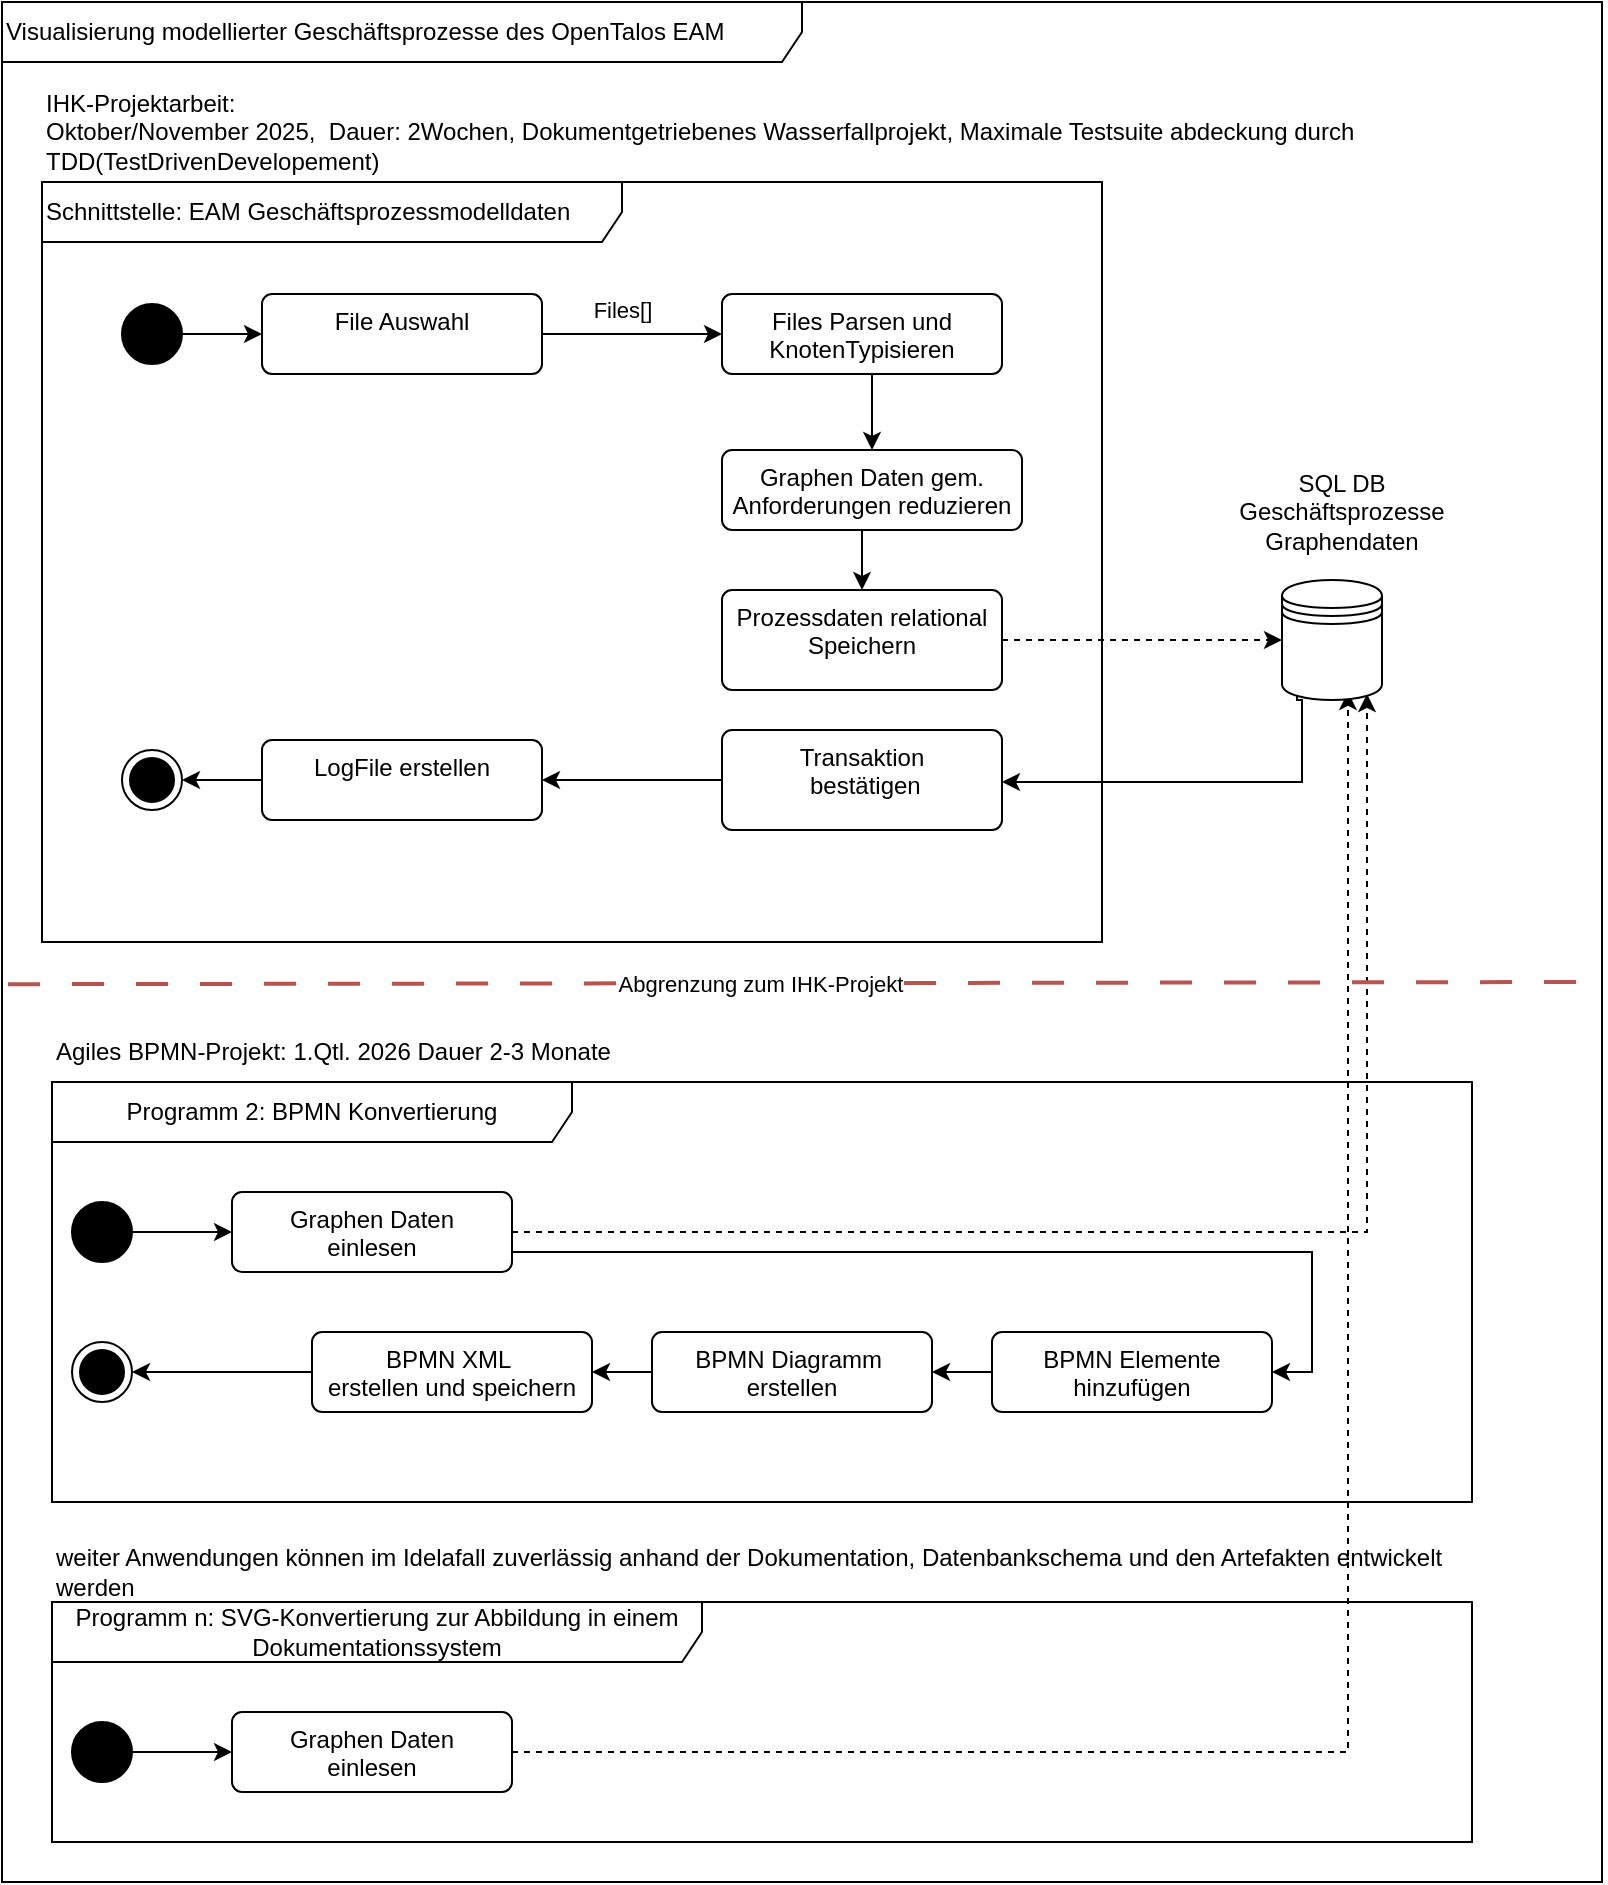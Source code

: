 <mxfile>
    <diagram name="Seite-1" id="gylbvoxMA0md3qg8GaHM">
        <mxGraphModel dx="711" dy="849" grid="1" gridSize="10" guides="1" tooltips="1" connect="1" arrows="1" fold="1" page="1" pageScale="1" pageWidth="827" pageHeight="1169" math="0" shadow="0">
            <root>
                <mxCell id="0"/>
                <mxCell id="1" parent="0"/>
                <mxCell id="5Ts_VFppCyEGoZbiud__-1" value="Visualisierung modellierter Geschäftsprozesse des OpenTalos EAM" style="shape=umlFrame;whiteSpace=wrap;html=1;pointerEvents=0;recursiveResize=0;container=1;collapsible=0;width=400;height=30;align=left;" parent="1" vertex="1">
                    <mxGeometry x="10" y="20" width="800" height="940" as="geometry"/>
                </mxCell>
                <mxCell id="5Ts_VFppCyEGoZbiud__-3" value="Programm 2: BPMN Konvertierung" style="shape=umlFrame;whiteSpace=wrap;html=1;pointerEvents=0;recursiveResize=0;container=1;collapsible=0;width=260;height=30;" parent="5Ts_VFppCyEGoZbiud__-1" vertex="1">
                    <mxGeometry x="25" y="540" width="710" height="210" as="geometry"/>
                </mxCell>
                <mxCell id="wEUyzExfNlaNoi49jksf-5" style="edgeStyle=orthogonalEdgeStyle;rounded=0;orthogonalLoop=1;jettySize=auto;html=1;exitX=1;exitY=0.75;exitDx=0;exitDy=0;entryX=1;entryY=0.5;entryDx=0;entryDy=0;" parent="5Ts_VFppCyEGoZbiud__-3" source="5Ts_VFppCyEGoZbiud__-47" target="5Ts_VFppCyEGoZbiud__-50" edge="1">
                    <mxGeometry relative="1" as="geometry"/>
                </mxCell>
                <mxCell id="5Ts_VFppCyEGoZbiud__-47" value="Graphen Daten&lt;div&gt;einlesen&lt;/div&gt;" style="html=1;align=center;verticalAlign=top;rounded=1;absoluteArcSize=1;arcSize=10;dashed=0;whiteSpace=wrap;" parent="5Ts_VFppCyEGoZbiud__-3" vertex="1">
                    <mxGeometry x="90" y="55" width="140" height="40" as="geometry"/>
                </mxCell>
                <mxCell id="5Ts_VFppCyEGoZbiud__-70" style="edgeStyle=orthogonalEdgeStyle;rounded=0;orthogonalLoop=1;jettySize=auto;html=1;exitX=0;exitY=0.5;exitDx=0;exitDy=0;entryX=1;entryY=0.5;entryDx=0;entryDy=0;" parent="5Ts_VFppCyEGoZbiud__-3" source="5Ts_VFppCyEGoZbiud__-50" target="5Ts_VFppCyEGoZbiud__-55" edge="1">
                    <mxGeometry relative="1" as="geometry"/>
                </mxCell>
                <mxCell id="5Ts_VFppCyEGoZbiud__-50" value="BPMN Elemente&lt;div&gt;hinzufügen&lt;/div&gt;" style="html=1;align=center;verticalAlign=top;rounded=1;absoluteArcSize=1;arcSize=10;dashed=0;whiteSpace=wrap;" parent="5Ts_VFppCyEGoZbiud__-3" vertex="1">
                    <mxGeometry x="470" y="125" width="140" height="40" as="geometry"/>
                </mxCell>
                <mxCell id="5Ts_VFppCyEGoZbiud__-57" style="edgeStyle=orthogonalEdgeStyle;rounded=0;orthogonalLoop=1;jettySize=auto;html=1;exitX=0;exitY=0.5;exitDx=0;exitDy=0;entryX=1;entryY=0.5;entryDx=0;entryDy=0;" parent="5Ts_VFppCyEGoZbiud__-3" source="5Ts_VFppCyEGoZbiud__-51" target="5Ts_VFppCyEGoZbiud__-56" edge="1">
                    <mxGeometry relative="1" as="geometry"/>
                </mxCell>
                <mxCell id="5Ts_VFppCyEGoZbiud__-51" value="BPMN XML&amp;nbsp;&lt;div&gt;erstellen und speichern&lt;/div&gt;" style="html=1;align=center;verticalAlign=top;rounded=1;absoluteArcSize=1;arcSize=10;dashed=0;whiteSpace=wrap;" parent="5Ts_VFppCyEGoZbiud__-3" vertex="1">
                    <mxGeometry x="130" y="125" width="140" height="40" as="geometry"/>
                </mxCell>
                <mxCell id="5Ts_VFppCyEGoZbiud__-53" style="edgeStyle=orthogonalEdgeStyle;rounded=0;orthogonalLoop=1;jettySize=auto;html=1;exitX=1;exitY=0.5;exitDx=0;exitDy=0;entryX=0;entryY=0.5;entryDx=0;entryDy=0;" parent="5Ts_VFppCyEGoZbiud__-3" source="5Ts_VFppCyEGoZbiud__-52" target="5Ts_VFppCyEGoZbiud__-47" edge="1">
                    <mxGeometry relative="1" as="geometry"/>
                </mxCell>
                <mxCell id="5Ts_VFppCyEGoZbiud__-52" value="" style="ellipse;fillColor=strokeColor;html=1;" parent="5Ts_VFppCyEGoZbiud__-3" vertex="1">
                    <mxGeometry x="10" y="60" width="30" height="30" as="geometry"/>
                </mxCell>
                <mxCell id="5Ts_VFppCyEGoZbiud__-71" style="edgeStyle=orthogonalEdgeStyle;rounded=0;orthogonalLoop=1;jettySize=auto;html=1;exitX=0;exitY=0.5;exitDx=0;exitDy=0;entryX=1;entryY=0.5;entryDx=0;entryDy=0;" parent="5Ts_VFppCyEGoZbiud__-3" source="5Ts_VFppCyEGoZbiud__-55" target="5Ts_VFppCyEGoZbiud__-51" edge="1">
                    <mxGeometry relative="1" as="geometry"/>
                </mxCell>
                <mxCell id="5Ts_VFppCyEGoZbiud__-55" value="BPMN Diagramm&amp;nbsp;&lt;div&gt;erstellen&lt;/div&gt;" style="html=1;align=center;verticalAlign=top;rounded=1;absoluteArcSize=1;arcSize=10;dashed=0;whiteSpace=wrap;" parent="5Ts_VFppCyEGoZbiud__-3" vertex="1">
                    <mxGeometry x="300" y="125" width="140" height="40" as="geometry"/>
                </mxCell>
                <mxCell id="5Ts_VFppCyEGoZbiud__-56" value="" style="ellipse;html=1;shape=endState;fillColor=strokeColor;" parent="5Ts_VFppCyEGoZbiud__-3" vertex="1">
                    <mxGeometry x="10" y="130" width="30" height="30" as="geometry"/>
                </mxCell>
                <mxCell id="5Ts_VFppCyEGoZbiud__-61" value="Programm n: SVG-Konvertierung zur Abbildung in einem Dokumentationssystem" style="shape=umlFrame;whiteSpace=wrap;html=1;pointerEvents=0;recursiveResize=0;container=1;collapsible=0;width=325;height=30;" parent="5Ts_VFppCyEGoZbiud__-1" vertex="1">
                    <mxGeometry x="25" y="800" width="710" height="120" as="geometry"/>
                </mxCell>
                <mxCell id="5Ts_VFppCyEGoZbiud__-62" value="Graphen Daten&lt;div&gt;einlesen&lt;/div&gt;" style="html=1;align=center;verticalAlign=top;rounded=1;absoluteArcSize=1;arcSize=10;dashed=0;whiteSpace=wrap;" parent="5Ts_VFppCyEGoZbiud__-61" vertex="1">
                    <mxGeometry x="90" y="55" width="140" height="40" as="geometry"/>
                </mxCell>
                <mxCell id="5Ts_VFppCyEGoZbiud__-66" style="edgeStyle=orthogonalEdgeStyle;rounded=0;orthogonalLoop=1;jettySize=auto;html=1;exitX=1;exitY=0.5;exitDx=0;exitDy=0;entryX=0;entryY=0.5;entryDx=0;entryDy=0;" parent="5Ts_VFppCyEGoZbiud__-61" source="5Ts_VFppCyEGoZbiud__-67" target="5Ts_VFppCyEGoZbiud__-62" edge="1">
                    <mxGeometry relative="1" as="geometry"/>
                </mxCell>
                <mxCell id="5Ts_VFppCyEGoZbiud__-67" value="" style="ellipse;fillColor=strokeColor;html=1;" parent="5Ts_VFppCyEGoZbiud__-61" vertex="1">
                    <mxGeometry x="10" y="60" width="30" height="30" as="geometry"/>
                </mxCell>
                <mxCell id="5Ts_VFppCyEGoZbiud__-73" value="Agiles BPMN-Projekt: 1.Qtl. 2026 Dauer 2-3 Monate" style="text;html=1;align=left;verticalAlign=middle;whiteSpace=wrap;rounded=0;" parent="5Ts_VFppCyEGoZbiud__-1" vertex="1">
                    <mxGeometry x="25" y="510" width="600" height="30" as="geometry"/>
                </mxCell>
                <mxCell id="modQz7k9_1uLZjvx2WUS-33" value="Schnittstelle: EAM Geschäftsprozessmodelldaten" style="shape=umlFrame;whiteSpace=wrap;html=1;pointerEvents=0;recursiveResize=0;container=1;collapsible=0;width=290;height=30;align=left;" parent="5Ts_VFppCyEGoZbiud__-1" vertex="1">
                    <mxGeometry x="20" y="90" width="530" height="380" as="geometry"/>
                </mxCell>
                <mxCell id="modQz7k9_1uLZjvx2WUS-34" style="edgeStyle=orthogonalEdgeStyle;rounded=0;orthogonalLoop=1;jettySize=auto;html=1;exitX=1;exitY=0.5;exitDx=0;exitDy=0;" parent="modQz7k9_1uLZjvx2WUS-33" source="modQz7k9_1uLZjvx2WUS-36" target="modQz7k9_1uLZjvx2WUS-39" edge="1">
                    <mxGeometry relative="1" as="geometry"/>
                </mxCell>
                <mxCell id="modQz7k9_1uLZjvx2WUS-35" value="Files[]" style="edgeLabel;html=1;align=center;verticalAlign=middle;resizable=0;points=[];" parent="modQz7k9_1uLZjvx2WUS-34" vertex="1" connectable="0">
                    <mxGeometry x="0.1" y="-2" relative="1" as="geometry">
                        <mxPoint x="-10" y="-14" as="offset"/>
                    </mxGeometry>
                </mxCell>
                <mxCell id="modQz7k9_1uLZjvx2WUS-36" value="File Auswahl" style="html=1;align=center;verticalAlign=top;rounded=1;absoluteArcSize=1;arcSize=10;dashed=0;whiteSpace=wrap;" parent="modQz7k9_1uLZjvx2WUS-33" vertex="1">
                    <mxGeometry x="110" y="56" width="140" height="40" as="geometry"/>
                </mxCell>
                <mxCell id="modQz7k9_1uLZjvx2WUS-38" style="edgeStyle=orthogonalEdgeStyle;rounded=0;orthogonalLoop=1;jettySize=auto;html=1;exitX=0.5;exitY=1;exitDx=0;exitDy=0;entryX=0.5;entryY=0;entryDx=0;entryDy=0;" parent="modQz7k9_1uLZjvx2WUS-33" source="modQz7k9_1uLZjvx2WUS-39" target="modQz7k9_1uLZjvx2WUS-43" edge="1">
                    <mxGeometry relative="1" as="geometry"/>
                </mxCell>
                <mxCell id="modQz7k9_1uLZjvx2WUS-39" value="Files Parsen und KnotenTypisieren" style="html=1;align=center;verticalAlign=top;rounded=1;absoluteArcSize=1;arcSize=10;dashed=0;whiteSpace=wrap;" parent="modQz7k9_1uLZjvx2WUS-33" vertex="1">
                    <mxGeometry x="340" y="56" width="140" height="40" as="geometry"/>
                </mxCell>
                <mxCell id="modQz7k9_1uLZjvx2WUS-40" style="edgeStyle=orthogonalEdgeStyle;rounded=0;orthogonalLoop=1;jettySize=auto;html=1;exitX=1;exitY=0.5;exitDx=0;exitDy=0;entryX=0;entryY=0.5;entryDx=0;entryDy=0;" parent="modQz7k9_1uLZjvx2WUS-33" source="modQz7k9_1uLZjvx2WUS-41" target="modQz7k9_1uLZjvx2WUS-36" edge="1">
                    <mxGeometry relative="1" as="geometry"/>
                </mxCell>
                <mxCell id="modQz7k9_1uLZjvx2WUS-41" value="" style="ellipse;fillColor=strokeColor;html=1;" parent="modQz7k9_1uLZjvx2WUS-33" vertex="1">
                    <mxGeometry x="40" y="61" width="30" height="30" as="geometry"/>
                </mxCell>
                <mxCell id="modQz7k9_1uLZjvx2WUS-42" style="edgeStyle=orthogonalEdgeStyle;rounded=0;orthogonalLoop=1;jettySize=auto;html=1;exitX=0.5;exitY=1;exitDx=0;exitDy=0;entryX=0.5;entryY=0;entryDx=0;entryDy=0;" parent="modQz7k9_1uLZjvx2WUS-33" source="modQz7k9_1uLZjvx2WUS-43" target="modQz7k9_1uLZjvx2WUS-44" edge="1">
                    <mxGeometry relative="1" as="geometry"/>
                </mxCell>
                <mxCell id="modQz7k9_1uLZjvx2WUS-43" value="Graphen Daten gem. Anforderungen reduzieren" style="html=1;align=center;verticalAlign=top;rounded=1;absoluteArcSize=1;arcSize=10;dashed=0;whiteSpace=wrap;" parent="modQz7k9_1uLZjvx2WUS-33" vertex="1">
                    <mxGeometry x="340" y="134" width="150" height="40" as="geometry"/>
                </mxCell>
                <mxCell id="modQz7k9_1uLZjvx2WUS-44" value="Prozessdaten relational Speichern" style="html=1;align=center;verticalAlign=top;rounded=1;absoluteArcSize=1;arcSize=10;dashed=0;whiteSpace=wrap;" parent="modQz7k9_1uLZjvx2WUS-33" vertex="1">
                    <mxGeometry x="340" y="204" width="140" height="50" as="geometry"/>
                </mxCell>
                <mxCell id="modQz7k9_1uLZjvx2WUS-45" style="edgeStyle=orthogonalEdgeStyle;rounded=0;orthogonalLoop=1;jettySize=auto;html=1;exitX=0;exitY=0.5;exitDx=0;exitDy=0;entryX=1;entryY=0.5;entryDx=0;entryDy=0;" parent="modQz7k9_1uLZjvx2WUS-33" source="modQz7k9_1uLZjvx2WUS-46" target="modQz7k9_1uLZjvx2WUS-48" edge="1">
                    <mxGeometry relative="1" as="geometry"/>
                </mxCell>
                <mxCell id="modQz7k9_1uLZjvx2WUS-46" value="Transaktion&lt;div&gt;&amp;nbsp;bestätigen&lt;/div&gt;" style="html=1;align=center;verticalAlign=top;rounded=1;absoluteArcSize=1;arcSize=10;dashed=0;whiteSpace=wrap;" parent="modQz7k9_1uLZjvx2WUS-33" vertex="1">
                    <mxGeometry x="340" y="274" width="140" height="50" as="geometry"/>
                </mxCell>
                <mxCell id="modQz7k9_1uLZjvx2WUS-47" style="edgeStyle=orthogonalEdgeStyle;rounded=0;orthogonalLoop=1;jettySize=auto;html=1;exitX=0;exitY=0.5;exitDx=0;exitDy=0;entryX=1;entryY=0.5;entryDx=0;entryDy=0;" parent="modQz7k9_1uLZjvx2WUS-33" source="modQz7k9_1uLZjvx2WUS-48" target="modQz7k9_1uLZjvx2WUS-49" edge="1">
                    <mxGeometry relative="1" as="geometry"/>
                </mxCell>
                <mxCell id="modQz7k9_1uLZjvx2WUS-48" value="LogFile erstellen" style="html=1;align=center;verticalAlign=top;rounded=1;absoluteArcSize=1;arcSize=10;dashed=0;whiteSpace=wrap;" parent="modQz7k9_1uLZjvx2WUS-33" vertex="1">
                    <mxGeometry x="110" y="279" width="140" height="40" as="geometry"/>
                </mxCell>
                <mxCell id="modQz7k9_1uLZjvx2WUS-49" value="" style="ellipse;html=1;shape=endState;fillColor=strokeColor;" parent="modQz7k9_1uLZjvx2WUS-33" vertex="1">
                    <mxGeometry x="40" y="284" width="30" height="30" as="geometry"/>
                </mxCell>
                <mxCell id="modQz7k9_1uLZjvx2WUS-59" style="edgeStyle=orthogonalEdgeStyle;rounded=0;orthogonalLoop=1;jettySize=auto;html=1;exitX=0.15;exitY=0.95;exitDx=0;exitDy=0;exitPerimeter=0;" parent="modQz7k9_1uLZjvx2WUS-33" source="modQz7k9_1uLZjvx2WUS-58" edge="1">
                    <mxGeometry relative="1" as="geometry">
                        <Array as="points">
                            <mxPoint x="628" y="259"/>
                            <mxPoint x="630" y="259"/>
                            <mxPoint x="630" y="300"/>
                        </Array>
                        <mxPoint x="655" y="274.0" as="sourcePoint"/>
                        <mxPoint x="480" y="300" as="targetPoint"/>
                    </mxGeometry>
                </mxCell>
                <mxCell id="modQz7k9_1uLZjvx2WUS-57" value="IHK-Projektarbeit: &lt;br&gt;Oktober/November 2025,&amp;nbsp; Dauer: 2Wochen, Dokumentgetriebenes Wasserfallprojekt, Maximale Testsuite abdeckung durch TDD(TestDrivenDevelopement)" style="text;html=1;align=left;verticalAlign=middle;whiteSpace=wrap;rounded=0;" parent="5Ts_VFppCyEGoZbiud__-1" vertex="1">
                    <mxGeometry x="20" y="40" width="730" height="50" as="geometry"/>
                </mxCell>
                <mxCell id="modQz7k9_1uLZjvx2WUS-61" value="SQL DB&lt;br&gt;Geschäftsprozesse Graphendaten" style="text;html=1;align=center;verticalAlign=middle;whiteSpace=wrap;rounded=0;" parent="5Ts_VFppCyEGoZbiud__-1" vertex="1">
                    <mxGeometry x="640" y="240" width="60" height="30" as="geometry"/>
                </mxCell>
                <mxCell id="modQz7k9_1uLZjvx2WUS-64" style="edgeStyle=orthogonalEdgeStyle;rounded=0;orthogonalLoop=1;jettySize=auto;html=1;exitX=1;exitY=0.5;exitDx=0;exitDy=0;entryX=0.85;entryY=0.95;entryDx=0;entryDy=0;entryPerimeter=0;dashed=1;" parent="5Ts_VFppCyEGoZbiud__-1" source="5Ts_VFppCyEGoZbiud__-47" target="modQz7k9_1uLZjvx2WUS-58" edge="1">
                    <mxGeometry relative="1" as="geometry"/>
                </mxCell>
                <mxCell id="modQz7k9_1uLZjvx2WUS-65" style="edgeStyle=orthogonalEdgeStyle;rounded=0;orthogonalLoop=1;jettySize=auto;html=1;exitX=1;exitY=0.5;exitDx=0;exitDy=0;entryX=0.66;entryY=0.933;entryDx=0;entryDy=0;entryPerimeter=0;dashed=1;" parent="5Ts_VFppCyEGoZbiud__-1" source="5Ts_VFppCyEGoZbiud__-62" target="modQz7k9_1uLZjvx2WUS-58" edge="1">
                    <mxGeometry relative="1" as="geometry"/>
                </mxCell>
                <mxCell id="wEUyzExfNlaNoi49jksf-6" value="weiter Anwendungen können im Idelafall zuverlässig anhand der Dokumentation, Datenbankschema und den Artefakten entwickelt werden" style="text;html=1;align=left;verticalAlign=middle;whiteSpace=wrap;rounded=0;" parent="5Ts_VFppCyEGoZbiud__-1" vertex="1">
                    <mxGeometry x="25" y="770" width="720" height="30" as="geometry"/>
                </mxCell>
                <mxCell id="wEUyzExfNlaNoi49jksf-3" value="" style="endArrow=none;dashed=1;html=1;dashPattern=8 8;strokeWidth=2;rounded=0;exitX=0.001;exitY=0.565;exitDx=0;exitDy=0;exitPerimeter=0;fillColor=#f8cecc;strokeColor=#b85450;" parent="5Ts_VFppCyEGoZbiud__-1" edge="1">
                    <mxGeometry width="50" height="50" relative="1" as="geometry">
                        <mxPoint x="3.0" y="491.1" as="sourcePoint"/>
                        <mxPoint x="800" y="490" as="targetPoint"/>
                    </mxGeometry>
                </mxCell>
                <mxCell id="wEUyzExfNlaNoi49jksf-4" value="Abgrenzung zum IHK-Projekt" style="edgeLabel;html=1;align=center;verticalAlign=middle;resizable=0;points=[];" parent="wEUyzExfNlaNoi49jksf-3" vertex="1" connectable="0">
                    <mxGeometry x="-0.74" relative="1" as="geometry">
                        <mxPoint x="272" as="offset"/>
                    </mxGeometry>
                </mxCell>
                <mxCell id="modQz7k9_1uLZjvx2WUS-58" value="" style="shape=datastore;html=1;labelPosition=center;verticalLabelPosition=bottom;align=center;verticalAlign=top;" parent="5Ts_VFppCyEGoZbiud__-1" vertex="1">
                    <mxGeometry x="640" y="289" width="50" height="60" as="geometry"/>
                </mxCell>
                <mxCell id="2" style="edgeStyle=none;html=1;exitX=1;exitY=0.5;exitDx=0;exitDy=0;entryX=0;entryY=0.5;entryDx=0;entryDy=0;dashed=1;" parent="5Ts_VFppCyEGoZbiud__-1" source="modQz7k9_1uLZjvx2WUS-44" target="modQz7k9_1uLZjvx2WUS-58" edge="1">
                    <mxGeometry relative="1" as="geometry"/>
                </mxCell>
            </root>
        </mxGraphModel>
    </diagram>
</mxfile>